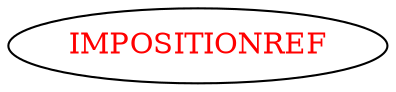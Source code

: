 digraph dependencyGraph {
 concentrate=true;
 ranksep="2.0";
 rankdir="LR"; 
 splines="ortho";
"IMPOSITIONREF" [fontcolor="red"];
}
